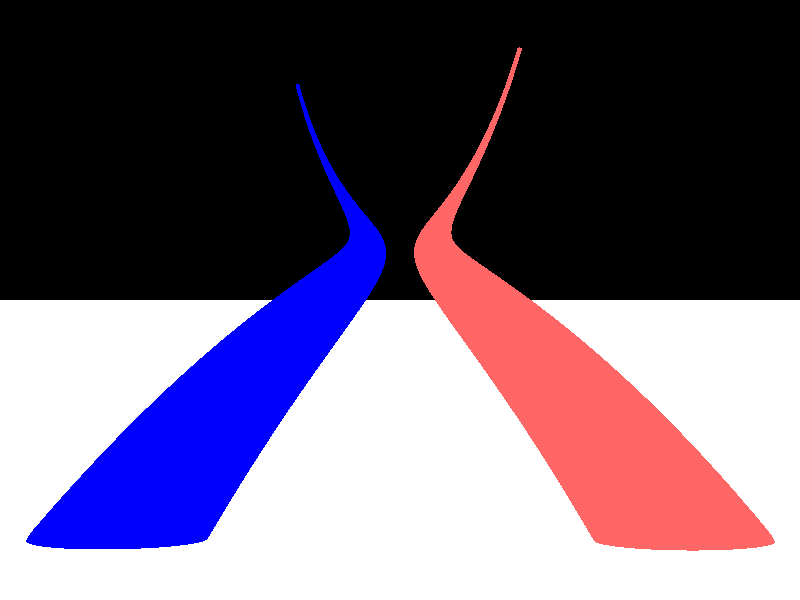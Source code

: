 // Idea: Two spirals "snakes" that merge together and curl around each other
// They grow from ground from two different points
// They have some similar properties, some different 
// But like the fanfare vase
// Blob?

                       
                            
                            
camera { location <0,10,-50> right 0.75*x direction 2*z look_at <0,10,0>}


plane { y, 0 pigment { color rgb<1,1,1> } }                

light_source { <50,40,0> color rgb<1,1,1> }

                                                
#declare points = 100;                                                

#macro lover()
    sphere_sweep {
        cubic_spline
        points,
        #local point = 0;                  
        #local spin = 0;                 
        #local yy = -1.0;
        #while ( point < points)                
            #local from_bottom = point/points;
            #local from_top = 1.0-from_bottom;
            #local from_middle = 0.5-from_bottom;
            #local rad = from_top*2.0 + from_middle*from_middle*20;
            #local _thickness  = from_top*from_top*2.0 + 0.05;
            <sin(spin) * rad, yy, cos(spin) * rad>, _thickness
            #local spin = spin + 0.01;
            #local yy = yy + rad * 0.08;
            #local point = point + 1;   
        #end     
    }
#end

object { 
    lover( )
    pigment { color rgb<1,0.4,0.4> }
    rotate y*90        
    // Idead: color to change along y-axis (moods change)
}

object { 
    lover( )   
    pigment { color rgb<0,0,1> }                         
    // Idead: color to change along y-axis (moods change)
    rotate y*270
}